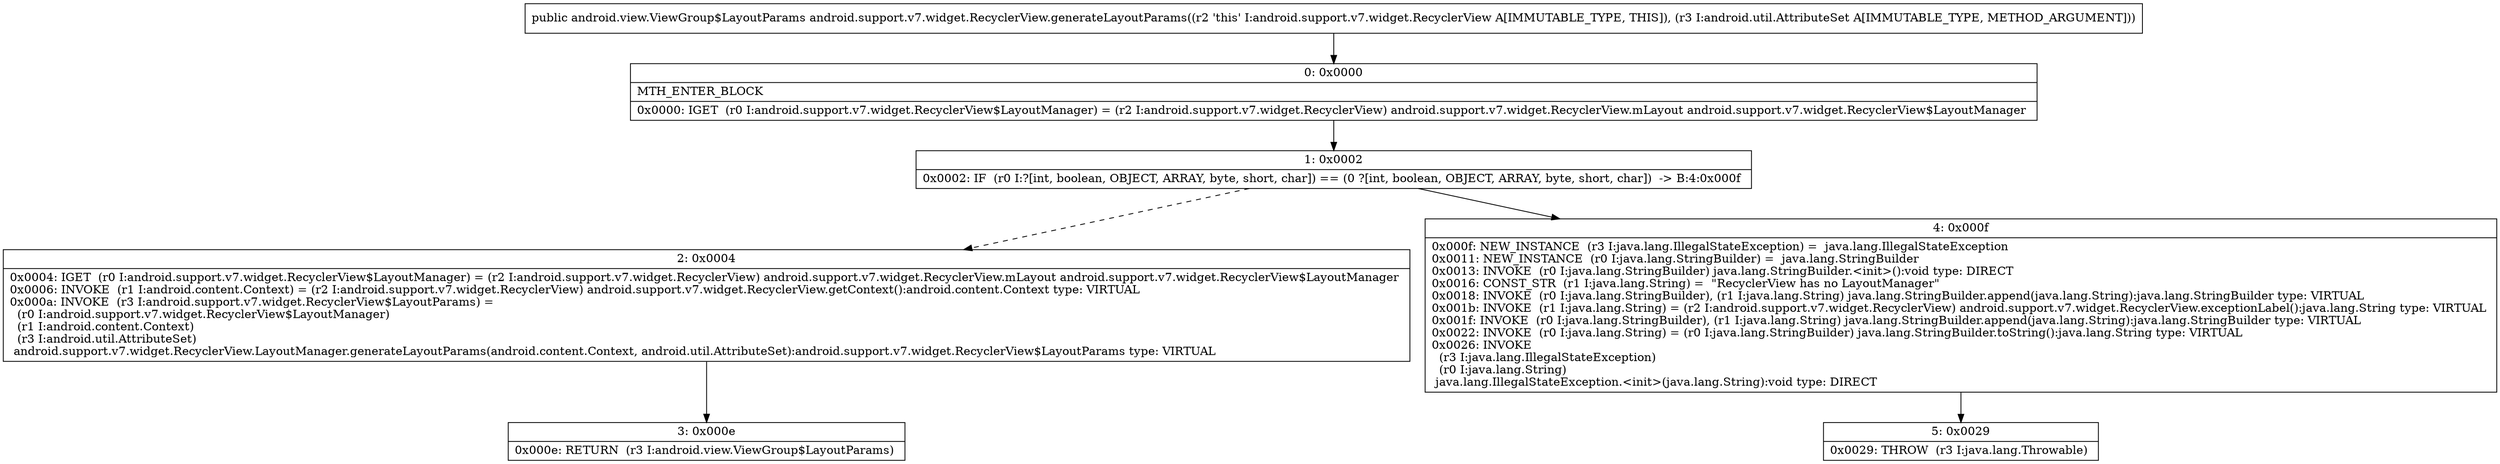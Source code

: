 digraph "CFG forandroid.support.v7.widget.RecyclerView.generateLayoutParams(Landroid\/util\/AttributeSet;)Landroid\/view\/ViewGroup$LayoutParams;" {
Node_0 [shape=record,label="{0\:\ 0x0000|MTH_ENTER_BLOCK\l|0x0000: IGET  (r0 I:android.support.v7.widget.RecyclerView$LayoutManager) = (r2 I:android.support.v7.widget.RecyclerView) android.support.v7.widget.RecyclerView.mLayout android.support.v7.widget.RecyclerView$LayoutManager \l}"];
Node_1 [shape=record,label="{1\:\ 0x0002|0x0002: IF  (r0 I:?[int, boolean, OBJECT, ARRAY, byte, short, char]) == (0 ?[int, boolean, OBJECT, ARRAY, byte, short, char])  \-\> B:4:0x000f \l}"];
Node_2 [shape=record,label="{2\:\ 0x0004|0x0004: IGET  (r0 I:android.support.v7.widget.RecyclerView$LayoutManager) = (r2 I:android.support.v7.widget.RecyclerView) android.support.v7.widget.RecyclerView.mLayout android.support.v7.widget.RecyclerView$LayoutManager \l0x0006: INVOKE  (r1 I:android.content.Context) = (r2 I:android.support.v7.widget.RecyclerView) android.support.v7.widget.RecyclerView.getContext():android.content.Context type: VIRTUAL \l0x000a: INVOKE  (r3 I:android.support.v7.widget.RecyclerView$LayoutParams) = \l  (r0 I:android.support.v7.widget.RecyclerView$LayoutManager)\l  (r1 I:android.content.Context)\l  (r3 I:android.util.AttributeSet)\l android.support.v7.widget.RecyclerView.LayoutManager.generateLayoutParams(android.content.Context, android.util.AttributeSet):android.support.v7.widget.RecyclerView$LayoutParams type: VIRTUAL \l}"];
Node_3 [shape=record,label="{3\:\ 0x000e|0x000e: RETURN  (r3 I:android.view.ViewGroup$LayoutParams) \l}"];
Node_4 [shape=record,label="{4\:\ 0x000f|0x000f: NEW_INSTANCE  (r3 I:java.lang.IllegalStateException) =  java.lang.IllegalStateException \l0x0011: NEW_INSTANCE  (r0 I:java.lang.StringBuilder) =  java.lang.StringBuilder \l0x0013: INVOKE  (r0 I:java.lang.StringBuilder) java.lang.StringBuilder.\<init\>():void type: DIRECT \l0x0016: CONST_STR  (r1 I:java.lang.String) =  \"RecyclerView has no LayoutManager\" \l0x0018: INVOKE  (r0 I:java.lang.StringBuilder), (r1 I:java.lang.String) java.lang.StringBuilder.append(java.lang.String):java.lang.StringBuilder type: VIRTUAL \l0x001b: INVOKE  (r1 I:java.lang.String) = (r2 I:android.support.v7.widget.RecyclerView) android.support.v7.widget.RecyclerView.exceptionLabel():java.lang.String type: VIRTUAL \l0x001f: INVOKE  (r0 I:java.lang.StringBuilder), (r1 I:java.lang.String) java.lang.StringBuilder.append(java.lang.String):java.lang.StringBuilder type: VIRTUAL \l0x0022: INVOKE  (r0 I:java.lang.String) = (r0 I:java.lang.StringBuilder) java.lang.StringBuilder.toString():java.lang.String type: VIRTUAL \l0x0026: INVOKE  \l  (r3 I:java.lang.IllegalStateException)\l  (r0 I:java.lang.String)\l java.lang.IllegalStateException.\<init\>(java.lang.String):void type: DIRECT \l}"];
Node_5 [shape=record,label="{5\:\ 0x0029|0x0029: THROW  (r3 I:java.lang.Throwable) \l}"];
MethodNode[shape=record,label="{public android.view.ViewGroup$LayoutParams android.support.v7.widget.RecyclerView.generateLayoutParams((r2 'this' I:android.support.v7.widget.RecyclerView A[IMMUTABLE_TYPE, THIS]), (r3 I:android.util.AttributeSet A[IMMUTABLE_TYPE, METHOD_ARGUMENT])) }"];
MethodNode -> Node_0;
Node_0 -> Node_1;
Node_1 -> Node_2[style=dashed];
Node_1 -> Node_4;
Node_2 -> Node_3;
Node_4 -> Node_5;
}

